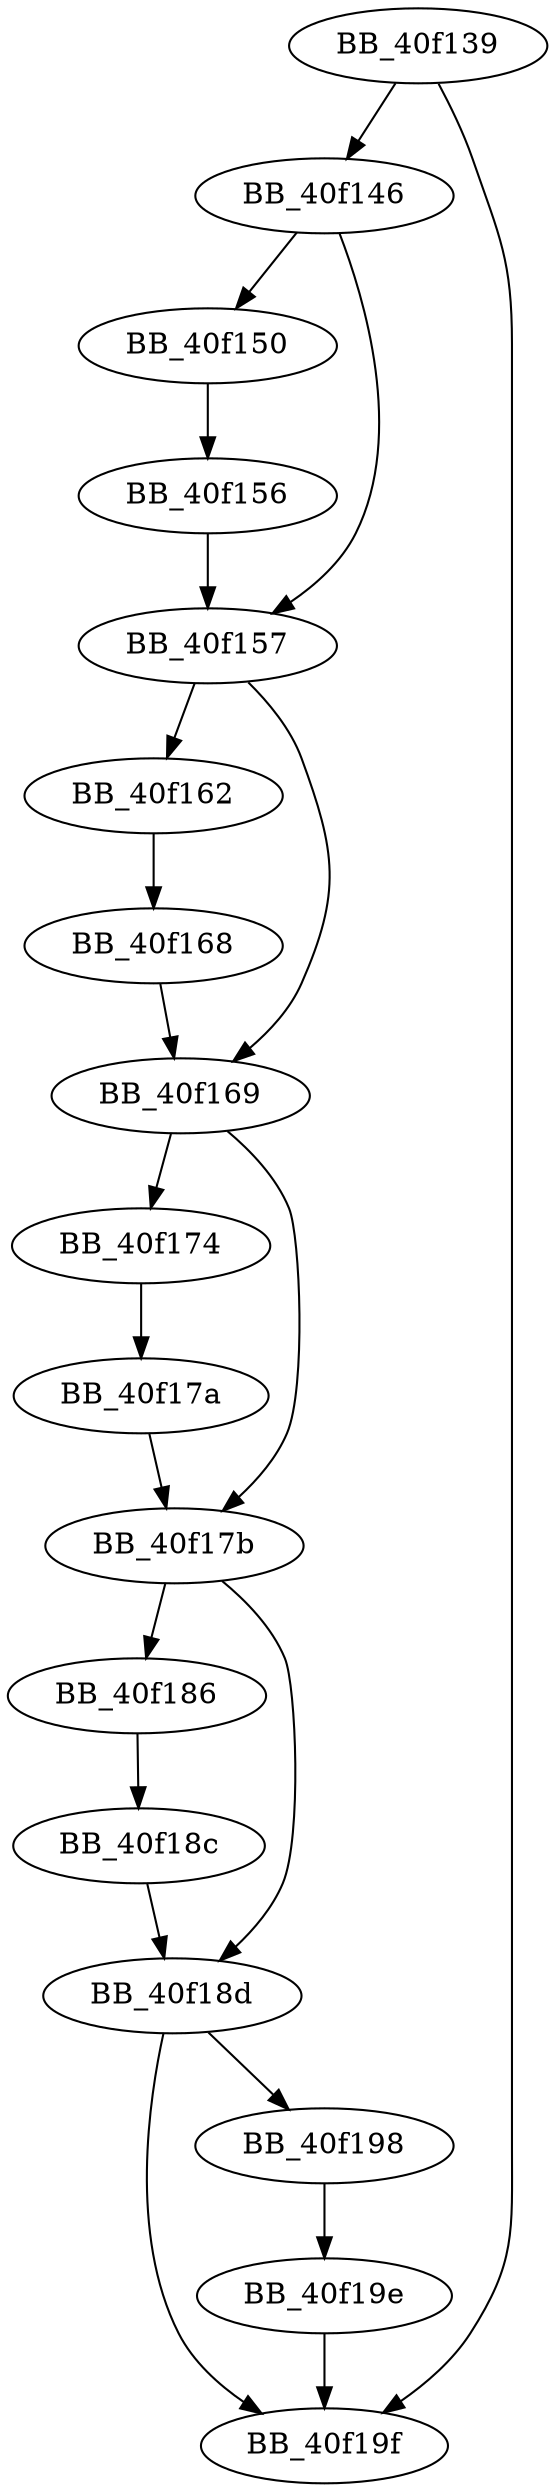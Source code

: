 DiGraph ___free_lconv_num{
BB_40f139->BB_40f146
BB_40f139->BB_40f19f
BB_40f146->BB_40f150
BB_40f146->BB_40f157
BB_40f150->BB_40f156
BB_40f156->BB_40f157
BB_40f157->BB_40f162
BB_40f157->BB_40f169
BB_40f162->BB_40f168
BB_40f168->BB_40f169
BB_40f169->BB_40f174
BB_40f169->BB_40f17b
BB_40f174->BB_40f17a
BB_40f17a->BB_40f17b
BB_40f17b->BB_40f186
BB_40f17b->BB_40f18d
BB_40f186->BB_40f18c
BB_40f18c->BB_40f18d
BB_40f18d->BB_40f198
BB_40f18d->BB_40f19f
BB_40f198->BB_40f19e
BB_40f19e->BB_40f19f
}
